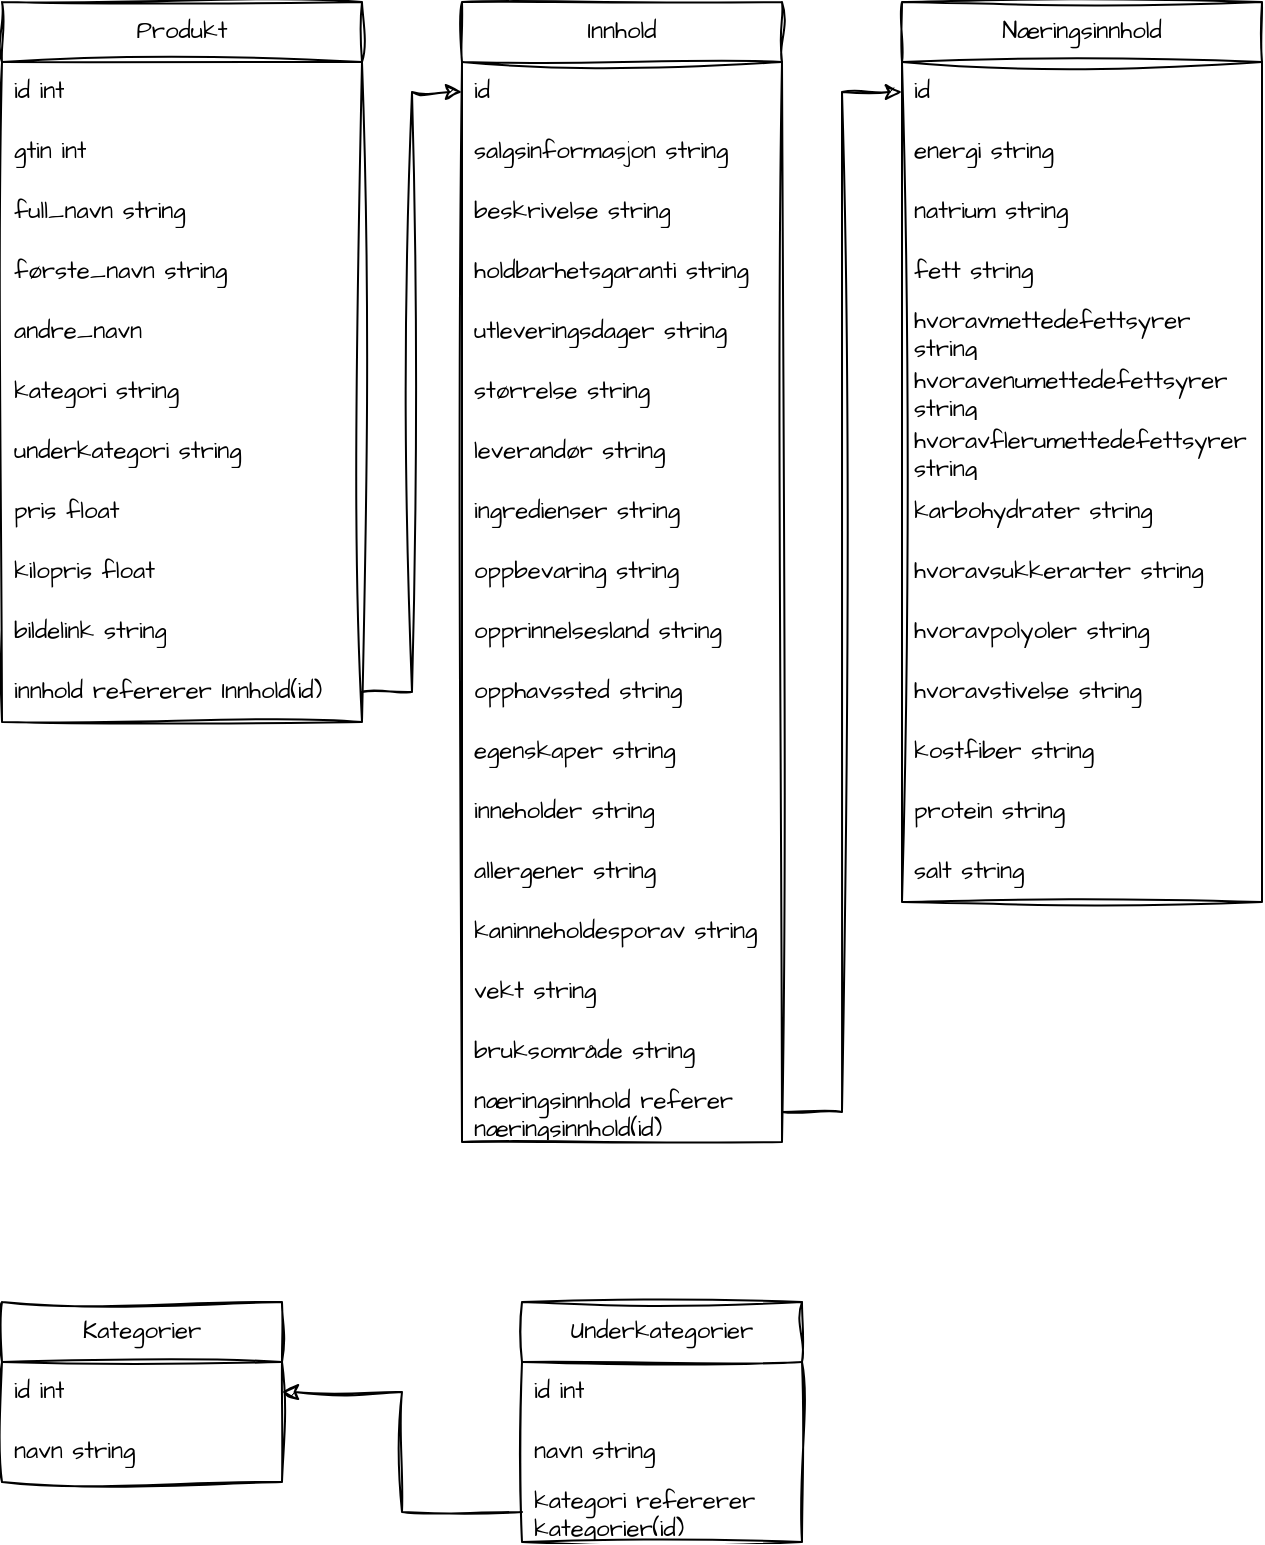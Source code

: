 <mxfile version="24.4.4" type="github">
  <diagram name="Page-1" id="efa7a0a1-bf9b-a30e-e6df-94a7791c09e9">
    <mxGraphModel dx="526" dy="464" grid="1" gridSize="10" guides="1" tooltips="1" connect="1" arrows="1" fold="1" page="1" pageScale="1" pageWidth="826" pageHeight="1169" background="none" math="0" shadow="0">
      <root>
        <mxCell id="0" />
        <mxCell id="1" parent="0" />
        <mxCell id="G_RYB-awDhVoRf4_5wRh-167" value="Produkt" style="swimlane;fontStyle=0;childLayout=stackLayout;horizontal=1;startSize=30;horizontalStack=0;resizeParent=1;resizeParentMax=0;resizeLast=0;collapsible=1;marginBottom=0;whiteSpace=wrap;html=1;sketch=1;hachureGap=4;jiggle=2;curveFitting=1;fontFamily=Architects Daughter;fontSource=https%3A%2F%2Ffonts.googleapis.com%2Fcss%3Ffamily%3DArchitects%2BDaughter;" parent="1" vertex="1">
          <mxGeometry x="100" y="120" width="180" height="360" as="geometry" />
        </mxCell>
        <mxCell id="4CKtyaNTUWwEJNOdCo02-1" value="id int" style="text;strokeColor=none;fillColor=none;align=left;verticalAlign=middle;spacingLeft=4;spacingRight=4;overflow=hidden;points=[[0,0.5],[1,0.5]];portConstraint=eastwest;rotatable=0;whiteSpace=wrap;html=1;fontFamily=Architects Daughter;fontSource=https%3A%2F%2Ffonts.googleapis.com%2Fcss%3Ffamily%3DArchitects%2BDaughter;" vertex="1" parent="G_RYB-awDhVoRf4_5wRh-167">
          <mxGeometry y="30" width="180" height="30" as="geometry" />
        </mxCell>
        <mxCell id="G_RYB-awDhVoRf4_5wRh-168" value="gtin int" style="text;strokeColor=none;fillColor=none;align=left;verticalAlign=middle;spacingLeft=4;spacingRight=4;overflow=hidden;points=[[0,0.5],[1,0.5]];portConstraint=eastwest;rotatable=0;whiteSpace=wrap;html=1;fontFamily=Architects Daughter;fontSource=https%3A%2F%2Ffonts.googleapis.com%2Fcss%3Ffamily%3DArchitects%2BDaughter;" parent="G_RYB-awDhVoRf4_5wRh-167" vertex="1">
          <mxGeometry y="60" width="180" height="30" as="geometry" />
        </mxCell>
        <mxCell id="4CKtyaNTUWwEJNOdCo02-3" value="full_navn string" style="text;strokeColor=none;fillColor=none;align=left;verticalAlign=middle;spacingLeft=4;spacingRight=4;overflow=hidden;points=[[0,0.5],[1,0.5]];portConstraint=eastwest;rotatable=0;whiteSpace=wrap;html=1;fontFamily=Architects Daughter;fontSource=https%3A%2F%2Ffonts.googleapis.com%2Fcss%3Ffamily%3DArchitects%2BDaughter;" vertex="1" parent="G_RYB-awDhVoRf4_5wRh-167">
          <mxGeometry y="90" width="180" height="30" as="geometry" />
        </mxCell>
        <mxCell id="4CKtyaNTUWwEJNOdCo02-2" value="første_navn string" style="text;strokeColor=none;fillColor=none;align=left;verticalAlign=middle;spacingLeft=4;spacingRight=4;overflow=hidden;points=[[0,0.5],[1,0.5]];portConstraint=eastwest;rotatable=0;whiteSpace=wrap;html=1;fontFamily=Architects Daughter;fontSource=https%3A%2F%2Ffonts.googleapis.com%2Fcss%3Ffamily%3DArchitects%2BDaughter;" vertex="1" parent="G_RYB-awDhVoRf4_5wRh-167">
          <mxGeometry y="120" width="180" height="30" as="geometry" />
        </mxCell>
        <mxCell id="G_RYB-awDhVoRf4_5wRh-169" value="andre_navn" style="text;strokeColor=none;fillColor=none;align=left;verticalAlign=middle;spacingLeft=4;spacingRight=4;overflow=hidden;points=[[0,0.5],[1,0.5]];portConstraint=eastwest;rotatable=0;whiteSpace=wrap;html=1;fontFamily=Architects Daughter;fontSource=https%3A%2F%2Ffonts.googleapis.com%2Fcss%3Ffamily%3DArchitects%2BDaughter;" parent="G_RYB-awDhVoRf4_5wRh-167" vertex="1">
          <mxGeometry y="150" width="180" height="30" as="geometry" />
        </mxCell>
        <mxCell id="G_RYB-awDhVoRf4_5wRh-170" value="kategori string" style="text;strokeColor=none;fillColor=none;align=left;verticalAlign=middle;spacingLeft=4;spacingRight=4;overflow=hidden;points=[[0,0.5],[1,0.5]];portConstraint=eastwest;rotatable=0;whiteSpace=wrap;html=1;fontFamily=Architects Daughter;fontSource=https%3A%2F%2Ffonts.googleapis.com%2Fcss%3Ffamily%3DArchitects%2BDaughter;" parent="G_RYB-awDhVoRf4_5wRh-167" vertex="1">
          <mxGeometry y="180" width="180" height="30" as="geometry" />
        </mxCell>
        <mxCell id="G_RYB-awDhVoRf4_5wRh-171" value="underkategori string" style="text;strokeColor=none;fillColor=none;align=left;verticalAlign=middle;spacingLeft=4;spacingRight=4;overflow=hidden;points=[[0,0.5],[1,0.5]];portConstraint=eastwest;rotatable=0;whiteSpace=wrap;html=1;fontFamily=Architects Daughter;fontSource=https%3A%2F%2Ffonts.googleapis.com%2Fcss%3Ffamily%3DArchitects%2BDaughter;" parent="G_RYB-awDhVoRf4_5wRh-167" vertex="1">
          <mxGeometry y="210" width="180" height="30" as="geometry" />
        </mxCell>
        <mxCell id="G_RYB-awDhVoRf4_5wRh-172" value="pris float" style="text;strokeColor=none;fillColor=none;align=left;verticalAlign=middle;spacingLeft=4;spacingRight=4;overflow=hidden;points=[[0,0.5],[1,0.5]];portConstraint=eastwest;rotatable=0;whiteSpace=wrap;html=1;fontFamily=Architects Daughter;fontSource=https%3A%2F%2Ffonts.googleapis.com%2Fcss%3Ffamily%3DArchitects%2BDaughter;" parent="G_RYB-awDhVoRf4_5wRh-167" vertex="1">
          <mxGeometry y="240" width="180" height="30" as="geometry" />
        </mxCell>
        <mxCell id="G_RYB-awDhVoRf4_5wRh-173" value="kilopris float" style="text;strokeColor=none;fillColor=none;align=left;verticalAlign=middle;spacingLeft=4;spacingRight=4;overflow=hidden;points=[[0,0.5],[1,0.5]];portConstraint=eastwest;rotatable=0;whiteSpace=wrap;html=1;fontFamily=Architects Daughter;fontSource=https%3A%2F%2Ffonts.googleapis.com%2Fcss%3Ffamily%3DArchitects%2BDaughter;" parent="G_RYB-awDhVoRf4_5wRh-167" vertex="1">
          <mxGeometry y="270" width="180" height="30" as="geometry" />
        </mxCell>
        <mxCell id="G_RYB-awDhVoRf4_5wRh-174" value="bildelink string" style="text;strokeColor=none;fillColor=none;align=left;verticalAlign=middle;spacingLeft=4;spacingRight=4;overflow=hidden;points=[[0,0.5],[1,0.5]];portConstraint=eastwest;rotatable=0;whiteSpace=wrap;html=1;fontFamily=Architects Daughter;fontSource=https%3A%2F%2Ffonts.googleapis.com%2Fcss%3Ffamily%3DArchitects%2BDaughter;" parent="G_RYB-awDhVoRf4_5wRh-167" vertex="1">
          <mxGeometry y="300" width="180" height="30" as="geometry" />
        </mxCell>
        <mxCell id="G_RYB-awDhVoRf4_5wRh-175" value="innhold refererer Innhold(id)" style="text;strokeColor=none;fillColor=none;align=left;verticalAlign=middle;spacingLeft=4;spacingRight=4;overflow=hidden;points=[[0,0.5],[1,0.5]];portConstraint=eastwest;rotatable=0;whiteSpace=wrap;html=1;fontFamily=Architects Daughter;fontSource=https%3A%2F%2Ffonts.googleapis.com%2Fcss%3Ffamily%3DArchitects%2BDaughter;" parent="G_RYB-awDhVoRf4_5wRh-167" vertex="1">
          <mxGeometry y="330" width="180" height="30" as="geometry" />
        </mxCell>
        <mxCell id="G_RYB-awDhVoRf4_5wRh-176" value="Innhold" style="swimlane;fontStyle=0;childLayout=stackLayout;horizontal=1;startSize=30;horizontalStack=0;resizeParent=1;resizeParentMax=0;resizeLast=0;collapsible=1;marginBottom=0;whiteSpace=wrap;html=1;sketch=1;hachureGap=4;jiggle=2;curveFitting=1;fontFamily=Architects Daughter;fontSource=https%3A%2F%2Ffonts.googleapis.com%2Fcss%3Ffamily%3DArchitects%2BDaughter;" parent="1" vertex="1">
          <mxGeometry x="330" y="120" width="160" height="570" as="geometry" />
        </mxCell>
        <mxCell id="G_RYB-awDhVoRf4_5wRh-177" value="id" style="text;strokeColor=none;fillColor=none;align=left;verticalAlign=middle;spacingLeft=4;spacingRight=4;overflow=hidden;points=[[0,0.5],[1,0.5]];portConstraint=eastwest;rotatable=0;whiteSpace=wrap;html=1;fontFamily=Architects Daughter;fontSource=https%3A%2F%2Ffonts.googleapis.com%2Fcss%3Ffamily%3DArchitects%2BDaughter;" parent="G_RYB-awDhVoRf4_5wRh-176" vertex="1">
          <mxGeometry y="30" width="160" height="30" as="geometry" />
        </mxCell>
        <mxCell id="G_RYB-awDhVoRf4_5wRh-178" value="salgsinformasjon string" style="text;strokeColor=none;fillColor=none;align=left;verticalAlign=middle;spacingLeft=4;spacingRight=4;overflow=hidden;points=[[0,0.5],[1,0.5]];portConstraint=eastwest;rotatable=0;whiteSpace=wrap;html=1;fontFamily=Architects Daughter;fontSource=https%3A%2F%2Ffonts.googleapis.com%2Fcss%3Ffamily%3DArchitects%2BDaughter;" parent="G_RYB-awDhVoRf4_5wRh-176" vertex="1">
          <mxGeometry y="60" width="160" height="30" as="geometry" />
        </mxCell>
        <mxCell id="G_RYB-awDhVoRf4_5wRh-179" value="beskrivelse string" style="text;strokeColor=none;fillColor=none;align=left;verticalAlign=middle;spacingLeft=4;spacingRight=4;overflow=hidden;points=[[0,0.5],[1,0.5]];portConstraint=eastwest;rotatable=0;whiteSpace=wrap;html=1;fontFamily=Architects Daughter;fontSource=https%3A%2F%2Ffonts.googleapis.com%2Fcss%3Ffamily%3DArchitects%2BDaughter;" parent="G_RYB-awDhVoRf4_5wRh-176" vertex="1">
          <mxGeometry y="90" width="160" height="30" as="geometry" />
        </mxCell>
        <mxCell id="G_RYB-awDhVoRf4_5wRh-180" value="holdbarhetsgaranti string" style="text;strokeColor=none;fillColor=none;align=left;verticalAlign=middle;spacingLeft=4;spacingRight=4;overflow=hidden;points=[[0,0.5],[1,0.5]];portConstraint=eastwest;rotatable=0;whiteSpace=wrap;html=1;fontFamily=Architects Daughter;fontSource=https%3A%2F%2Ffonts.googleapis.com%2Fcss%3Ffamily%3DArchitects%2BDaughter;" parent="G_RYB-awDhVoRf4_5wRh-176" vertex="1">
          <mxGeometry y="120" width="160" height="30" as="geometry" />
        </mxCell>
        <mxCell id="G_RYB-awDhVoRf4_5wRh-181" value="utleveringsdager string" style="text;strokeColor=none;fillColor=none;align=left;verticalAlign=middle;spacingLeft=4;spacingRight=4;overflow=hidden;points=[[0,0.5],[1,0.5]];portConstraint=eastwest;rotatable=0;whiteSpace=wrap;html=1;fontFamily=Architects Daughter;fontSource=https%3A%2F%2Ffonts.googleapis.com%2Fcss%3Ffamily%3DArchitects%2BDaughter;" parent="G_RYB-awDhVoRf4_5wRh-176" vertex="1">
          <mxGeometry y="150" width="160" height="30" as="geometry" />
        </mxCell>
        <mxCell id="G_RYB-awDhVoRf4_5wRh-182" value="størrelse string" style="text;strokeColor=none;fillColor=none;align=left;verticalAlign=middle;spacingLeft=4;spacingRight=4;overflow=hidden;points=[[0,0.5],[1,0.5]];portConstraint=eastwest;rotatable=0;whiteSpace=wrap;html=1;fontFamily=Architects Daughter;fontSource=https%3A%2F%2Ffonts.googleapis.com%2Fcss%3Ffamily%3DArchitects%2BDaughter;" parent="G_RYB-awDhVoRf4_5wRh-176" vertex="1">
          <mxGeometry y="180" width="160" height="30" as="geometry" />
        </mxCell>
        <mxCell id="G_RYB-awDhVoRf4_5wRh-183" value="leverandør string" style="text;strokeColor=none;fillColor=none;align=left;verticalAlign=middle;spacingLeft=4;spacingRight=4;overflow=hidden;points=[[0,0.5],[1,0.5]];portConstraint=eastwest;rotatable=0;whiteSpace=wrap;html=1;fontFamily=Architects Daughter;fontSource=https%3A%2F%2Ffonts.googleapis.com%2Fcss%3Ffamily%3DArchitects%2BDaughter;" parent="G_RYB-awDhVoRf4_5wRh-176" vertex="1">
          <mxGeometry y="210" width="160" height="30" as="geometry" />
        </mxCell>
        <mxCell id="G_RYB-awDhVoRf4_5wRh-184" value="ingredienser string" style="text;strokeColor=none;fillColor=none;align=left;verticalAlign=middle;spacingLeft=4;spacingRight=4;overflow=hidden;points=[[0,0.5],[1,0.5]];portConstraint=eastwest;rotatable=0;whiteSpace=wrap;html=1;fontFamily=Architects Daughter;fontSource=https%3A%2F%2Ffonts.googleapis.com%2Fcss%3Ffamily%3DArchitects%2BDaughter;" parent="G_RYB-awDhVoRf4_5wRh-176" vertex="1">
          <mxGeometry y="240" width="160" height="30" as="geometry" />
        </mxCell>
        <mxCell id="G_RYB-awDhVoRf4_5wRh-185" value="oppbevaring string" style="text;strokeColor=none;fillColor=none;align=left;verticalAlign=middle;spacingLeft=4;spacingRight=4;overflow=hidden;points=[[0,0.5],[1,0.5]];portConstraint=eastwest;rotatable=0;whiteSpace=wrap;html=1;fontFamily=Architects Daughter;fontSource=https%3A%2F%2Ffonts.googleapis.com%2Fcss%3Ffamily%3DArchitects%2BDaughter;" parent="G_RYB-awDhVoRf4_5wRh-176" vertex="1">
          <mxGeometry y="270" width="160" height="30" as="geometry" />
        </mxCell>
        <mxCell id="G_RYB-awDhVoRf4_5wRh-186" value="opprinnelsesland string" style="text;strokeColor=none;fillColor=none;align=left;verticalAlign=middle;spacingLeft=4;spacingRight=4;overflow=hidden;points=[[0,0.5],[1,0.5]];portConstraint=eastwest;rotatable=0;whiteSpace=wrap;html=1;fontFamily=Architects Daughter;fontSource=https%3A%2F%2Ffonts.googleapis.com%2Fcss%3Ffamily%3DArchitects%2BDaughter;" parent="G_RYB-awDhVoRf4_5wRh-176" vertex="1">
          <mxGeometry y="300" width="160" height="30" as="geometry" />
        </mxCell>
        <mxCell id="G_RYB-awDhVoRf4_5wRh-187" value="opphavssted string" style="text;strokeColor=none;fillColor=none;align=left;verticalAlign=middle;spacingLeft=4;spacingRight=4;overflow=hidden;points=[[0,0.5],[1,0.5]];portConstraint=eastwest;rotatable=0;whiteSpace=wrap;html=1;fontFamily=Architects Daughter;fontSource=https%3A%2F%2Ffonts.googleapis.com%2Fcss%3Ffamily%3DArchitects%2BDaughter;" parent="G_RYB-awDhVoRf4_5wRh-176" vertex="1">
          <mxGeometry y="330" width="160" height="30" as="geometry" />
        </mxCell>
        <mxCell id="G_RYB-awDhVoRf4_5wRh-188" value="egenskaper string" style="text;strokeColor=none;fillColor=none;align=left;verticalAlign=middle;spacingLeft=4;spacingRight=4;overflow=hidden;points=[[0,0.5],[1,0.5]];portConstraint=eastwest;rotatable=0;whiteSpace=wrap;html=1;fontFamily=Architects Daughter;fontSource=https%3A%2F%2Ffonts.googleapis.com%2Fcss%3Ffamily%3DArchitects%2BDaughter;" parent="G_RYB-awDhVoRf4_5wRh-176" vertex="1">
          <mxGeometry y="360" width="160" height="30" as="geometry" />
        </mxCell>
        <mxCell id="G_RYB-awDhVoRf4_5wRh-189" value="inneholder string" style="text;strokeColor=none;fillColor=none;align=left;verticalAlign=middle;spacingLeft=4;spacingRight=4;overflow=hidden;points=[[0,0.5],[1,0.5]];portConstraint=eastwest;rotatable=0;whiteSpace=wrap;html=1;fontFamily=Architects Daughter;fontSource=https%3A%2F%2Ffonts.googleapis.com%2Fcss%3Ffamily%3DArchitects%2BDaughter;" parent="G_RYB-awDhVoRf4_5wRh-176" vertex="1">
          <mxGeometry y="390" width="160" height="30" as="geometry" />
        </mxCell>
        <mxCell id="G_RYB-awDhVoRf4_5wRh-190" value="allergener string" style="text;strokeColor=none;fillColor=none;align=left;verticalAlign=middle;spacingLeft=4;spacingRight=4;overflow=hidden;points=[[0,0.5],[1,0.5]];portConstraint=eastwest;rotatable=0;whiteSpace=wrap;html=1;fontFamily=Architects Daughter;fontSource=https%3A%2F%2Ffonts.googleapis.com%2Fcss%3Ffamily%3DArchitects%2BDaughter;" parent="G_RYB-awDhVoRf4_5wRh-176" vertex="1">
          <mxGeometry y="420" width="160" height="30" as="geometry" />
        </mxCell>
        <mxCell id="G_RYB-awDhVoRf4_5wRh-191" value="kaninneholdesporav string" style="text;strokeColor=none;fillColor=none;align=left;verticalAlign=middle;spacingLeft=4;spacingRight=4;overflow=hidden;points=[[0,0.5],[1,0.5]];portConstraint=eastwest;rotatable=0;whiteSpace=wrap;html=1;fontFamily=Architects Daughter;fontSource=https%3A%2F%2Ffonts.googleapis.com%2Fcss%3Ffamily%3DArchitects%2BDaughter;" parent="G_RYB-awDhVoRf4_5wRh-176" vertex="1">
          <mxGeometry y="450" width="160" height="30" as="geometry" />
        </mxCell>
        <mxCell id="G_RYB-awDhVoRf4_5wRh-192" value="vekt string" style="text;strokeColor=none;fillColor=none;align=left;verticalAlign=middle;spacingLeft=4;spacingRight=4;overflow=hidden;points=[[0,0.5],[1,0.5]];portConstraint=eastwest;rotatable=0;whiteSpace=wrap;html=1;fontFamily=Architects Daughter;fontSource=https%3A%2F%2Ffonts.googleapis.com%2Fcss%3Ffamily%3DArchitects%2BDaughter;" parent="G_RYB-awDhVoRf4_5wRh-176" vertex="1">
          <mxGeometry y="480" width="160" height="30" as="geometry" />
        </mxCell>
        <mxCell id="G_RYB-awDhVoRf4_5wRh-193" value="bruksområde string" style="text;strokeColor=none;fillColor=none;align=left;verticalAlign=middle;spacingLeft=4;spacingRight=4;overflow=hidden;points=[[0,0.5],[1,0.5]];portConstraint=eastwest;rotatable=0;whiteSpace=wrap;html=1;fontFamily=Architects Daughter;fontSource=https%3A%2F%2Ffonts.googleapis.com%2Fcss%3Ffamily%3DArchitects%2BDaughter;" parent="G_RYB-awDhVoRf4_5wRh-176" vertex="1">
          <mxGeometry y="510" width="160" height="30" as="geometry" />
        </mxCell>
        <mxCell id="G_RYB-awDhVoRf4_5wRh-194" value="næringsinnhold referer næringsinnhold(id)" style="text;strokeColor=none;fillColor=none;align=left;verticalAlign=middle;spacingLeft=4;spacingRight=4;overflow=hidden;points=[[0,0.5],[1,0.5]];portConstraint=eastwest;rotatable=0;whiteSpace=wrap;html=1;fontFamily=Architects Daughter;fontSource=https%3A%2F%2Ffonts.googleapis.com%2Fcss%3Ffamily%3DArchitects%2BDaughter;" parent="G_RYB-awDhVoRf4_5wRh-176" vertex="1">
          <mxGeometry y="540" width="160" height="30" as="geometry" />
        </mxCell>
        <mxCell id="G_RYB-awDhVoRf4_5wRh-195" style="edgeStyle=orthogonalEdgeStyle;rounded=0;sketch=1;hachureGap=4;jiggle=2;curveFitting=1;orthogonalLoop=1;jettySize=auto;html=1;entryX=0;entryY=0.5;entryDx=0;entryDy=0;fontFamily=Architects Daughter;fontSource=https%3A%2F%2Ffonts.googleapis.com%2Fcss%3Ffamily%3DArchitects%2BDaughter;" parent="1" source="G_RYB-awDhVoRf4_5wRh-175" target="G_RYB-awDhVoRf4_5wRh-177" edge="1">
          <mxGeometry relative="1" as="geometry" />
        </mxCell>
        <mxCell id="G_RYB-awDhVoRf4_5wRh-196" value="Næringsinnhold" style="swimlane;fontStyle=0;childLayout=stackLayout;horizontal=1;startSize=30;horizontalStack=0;resizeParent=1;resizeParentMax=0;resizeLast=0;collapsible=1;marginBottom=0;whiteSpace=wrap;html=1;sketch=1;hachureGap=4;jiggle=2;curveFitting=1;fontFamily=Architects Daughter;fontSource=https%3A%2F%2Ffonts.googleapis.com%2Fcss%3Ffamily%3DArchitects%2BDaughter;" parent="1" vertex="1">
          <mxGeometry x="550" y="120" width="180" height="450" as="geometry" />
        </mxCell>
        <mxCell id="G_RYB-awDhVoRf4_5wRh-197" value="id" style="text;strokeColor=none;fillColor=none;align=left;verticalAlign=middle;spacingLeft=4;spacingRight=4;overflow=hidden;points=[[0,0.5],[1,0.5]];portConstraint=eastwest;rotatable=0;whiteSpace=wrap;html=1;fontFamily=Architects Daughter;fontSource=https%3A%2F%2Ffonts.googleapis.com%2Fcss%3Ffamily%3DArchitects%2BDaughter;" parent="G_RYB-awDhVoRf4_5wRh-196" vertex="1">
          <mxGeometry y="30" width="180" height="30" as="geometry" />
        </mxCell>
        <mxCell id="G_RYB-awDhVoRf4_5wRh-198" value="energi string" style="text;strokeColor=none;fillColor=none;align=left;verticalAlign=middle;spacingLeft=4;spacingRight=4;overflow=hidden;points=[[0,0.5],[1,0.5]];portConstraint=eastwest;rotatable=0;whiteSpace=wrap;html=1;fontFamily=Architects Daughter;fontSource=https%3A%2F%2Ffonts.googleapis.com%2Fcss%3Ffamily%3DArchitects%2BDaughter;" parent="G_RYB-awDhVoRf4_5wRh-196" vertex="1">
          <mxGeometry y="60" width="180" height="30" as="geometry" />
        </mxCell>
        <mxCell id="G_RYB-awDhVoRf4_5wRh-199" value="natrium string" style="text;strokeColor=none;fillColor=none;align=left;verticalAlign=middle;spacingLeft=4;spacingRight=4;overflow=hidden;points=[[0,0.5],[1,0.5]];portConstraint=eastwest;rotatable=0;whiteSpace=wrap;html=1;fontFamily=Architects Daughter;fontSource=https%3A%2F%2Ffonts.googleapis.com%2Fcss%3Ffamily%3DArchitects%2BDaughter;" parent="G_RYB-awDhVoRf4_5wRh-196" vertex="1">
          <mxGeometry y="90" width="180" height="30" as="geometry" />
        </mxCell>
        <mxCell id="G_RYB-awDhVoRf4_5wRh-200" value="fett string" style="text;strokeColor=none;fillColor=none;align=left;verticalAlign=middle;spacingLeft=4;spacingRight=4;overflow=hidden;points=[[0,0.5],[1,0.5]];portConstraint=eastwest;rotatable=0;whiteSpace=wrap;html=1;fontFamily=Architects Daughter;fontSource=https%3A%2F%2Ffonts.googleapis.com%2Fcss%3Ffamily%3DArchitects%2BDaughter;" parent="G_RYB-awDhVoRf4_5wRh-196" vertex="1">
          <mxGeometry y="120" width="180" height="30" as="geometry" />
        </mxCell>
        <mxCell id="G_RYB-awDhVoRf4_5wRh-201" value="hvoravmettedefettsyrer string" style="text;strokeColor=none;fillColor=none;align=left;verticalAlign=middle;spacingLeft=4;spacingRight=4;overflow=hidden;points=[[0,0.5],[1,0.5]];portConstraint=eastwest;rotatable=0;whiteSpace=wrap;html=1;fontFamily=Architects Daughter;fontSource=https%3A%2F%2Ffonts.googleapis.com%2Fcss%3Ffamily%3DArchitects%2BDaughter;" parent="G_RYB-awDhVoRf4_5wRh-196" vertex="1">
          <mxGeometry y="150" width="180" height="30" as="geometry" />
        </mxCell>
        <mxCell id="G_RYB-awDhVoRf4_5wRh-202" value="hvoravenumettedefettsyrer string" style="text;strokeColor=none;fillColor=none;align=left;verticalAlign=middle;spacingLeft=4;spacingRight=4;overflow=hidden;points=[[0,0.5],[1,0.5]];portConstraint=eastwest;rotatable=0;whiteSpace=wrap;html=1;fontFamily=Architects Daughter;fontSource=https%3A%2F%2Ffonts.googleapis.com%2Fcss%3Ffamily%3DArchitects%2BDaughter;" parent="G_RYB-awDhVoRf4_5wRh-196" vertex="1">
          <mxGeometry y="180" width="180" height="30" as="geometry" />
        </mxCell>
        <mxCell id="G_RYB-awDhVoRf4_5wRh-203" value="hvoravflerumettedefettsyrer string" style="text;strokeColor=none;fillColor=none;align=left;verticalAlign=middle;spacingLeft=4;spacingRight=4;overflow=hidden;points=[[0,0.5],[1,0.5]];portConstraint=eastwest;rotatable=0;whiteSpace=wrap;html=1;fontFamily=Architects Daughter;fontSource=https%3A%2F%2Ffonts.googleapis.com%2Fcss%3Ffamily%3DArchitects%2BDaughter;" parent="G_RYB-awDhVoRf4_5wRh-196" vertex="1">
          <mxGeometry y="210" width="180" height="30" as="geometry" />
        </mxCell>
        <mxCell id="G_RYB-awDhVoRf4_5wRh-204" value="karbohydrater string" style="text;strokeColor=none;fillColor=none;align=left;verticalAlign=middle;spacingLeft=4;spacingRight=4;overflow=hidden;points=[[0,0.5],[1,0.5]];portConstraint=eastwest;rotatable=0;whiteSpace=wrap;html=1;fontFamily=Architects Daughter;fontSource=https%3A%2F%2Ffonts.googleapis.com%2Fcss%3Ffamily%3DArchitects%2BDaughter;" parent="G_RYB-awDhVoRf4_5wRh-196" vertex="1">
          <mxGeometry y="240" width="180" height="30" as="geometry" />
        </mxCell>
        <mxCell id="G_RYB-awDhVoRf4_5wRh-205" value="hvoravsukkerarter string" style="text;strokeColor=none;fillColor=none;align=left;verticalAlign=middle;spacingLeft=4;spacingRight=4;overflow=hidden;points=[[0,0.5],[1,0.5]];portConstraint=eastwest;rotatable=0;whiteSpace=wrap;html=1;fontFamily=Architects Daughter;fontSource=https%3A%2F%2Ffonts.googleapis.com%2Fcss%3Ffamily%3DArchitects%2BDaughter;" parent="G_RYB-awDhVoRf4_5wRh-196" vertex="1">
          <mxGeometry y="270" width="180" height="30" as="geometry" />
        </mxCell>
        <mxCell id="G_RYB-awDhVoRf4_5wRh-206" value="hvoravpolyoler string" style="text;strokeColor=none;fillColor=none;align=left;verticalAlign=middle;spacingLeft=4;spacingRight=4;overflow=hidden;points=[[0,0.5],[1,0.5]];portConstraint=eastwest;rotatable=0;whiteSpace=wrap;html=1;fontFamily=Architects Daughter;fontSource=https%3A%2F%2Ffonts.googleapis.com%2Fcss%3Ffamily%3DArchitects%2BDaughter;" parent="G_RYB-awDhVoRf4_5wRh-196" vertex="1">
          <mxGeometry y="300" width="180" height="30" as="geometry" />
        </mxCell>
        <mxCell id="G_RYB-awDhVoRf4_5wRh-207" value="hvoravstivelse string" style="text;strokeColor=none;fillColor=none;align=left;verticalAlign=middle;spacingLeft=4;spacingRight=4;overflow=hidden;points=[[0,0.5],[1,0.5]];portConstraint=eastwest;rotatable=0;whiteSpace=wrap;html=1;fontFamily=Architects Daughter;fontSource=https%3A%2F%2Ffonts.googleapis.com%2Fcss%3Ffamily%3DArchitects%2BDaughter;" parent="G_RYB-awDhVoRf4_5wRh-196" vertex="1">
          <mxGeometry y="330" width="180" height="30" as="geometry" />
        </mxCell>
        <mxCell id="G_RYB-awDhVoRf4_5wRh-208" value="kostfiber string" style="text;strokeColor=none;fillColor=none;align=left;verticalAlign=middle;spacingLeft=4;spacingRight=4;overflow=hidden;points=[[0,0.5],[1,0.5]];portConstraint=eastwest;rotatable=0;whiteSpace=wrap;html=1;fontFamily=Architects Daughter;fontSource=https%3A%2F%2Ffonts.googleapis.com%2Fcss%3Ffamily%3DArchitects%2BDaughter;" parent="G_RYB-awDhVoRf4_5wRh-196" vertex="1">
          <mxGeometry y="360" width="180" height="30" as="geometry" />
        </mxCell>
        <mxCell id="G_RYB-awDhVoRf4_5wRh-209" value="protein string" style="text;strokeColor=none;fillColor=none;align=left;verticalAlign=middle;spacingLeft=4;spacingRight=4;overflow=hidden;points=[[0,0.5],[1,0.5]];portConstraint=eastwest;rotatable=0;whiteSpace=wrap;html=1;fontFamily=Architects Daughter;fontSource=https%3A%2F%2Ffonts.googleapis.com%2Fcss%3Ffamily%3DArchitects%2BDaughter;" parent="G_RYB-awDhVoRf4_5wRh-196" vertex="1">
          <mxGeometry y="390" width="180" height="30" as="geometry" />
        </mxCell>
        <mxCell id="G_RYB-awDhVoRf4_5wRh-210" value="salt string" style="text;strokeColor=none;fillColor=none;align=left;verticalAlign=middle;spacingLeft=4;spacingRight=4;overflow=hidden;points=[[0,0.5],[1,0.5]];portConstraint=eastwest;rotatable=0;whiteSpace=wrap;html=1;fontFamily=Architects Daughter;fontSource=https%3A%2F%2Ffonts.googleapis.com%2Fcss%3Ffamily%3DArchitects%2BDaughter;" parent="G_RYB-awDhVoRf4_5wRh-196" vertex="1">
          <mxGeometry y="420" width="180" height="30" as="geometry" />
        </mxCell>
        <mxCell id="G_RYB-awDhVoRf4_5wRh-211" style="edgeStyle=orthogonalEdgeStyle;rounded=0;sketch=1;hachureGap=4;jiggle=2;curveFitting=1;orthogonalLoop=1;jettySize=auto;html=1;entryX=0;entryY=0.5;entryDx=0;entryDy=0;fontFamily=Architects Daughter;fontSource=https%3A%2F%2Ffonts.googleapis.com%2Fcss%3Ffamily%3DArchitects%2BDaughter;" parent="1" source="G_RYB-awDhVoRf4_5wRh-194" target="G_RYB-awDhVoRf4_5wRh-197" edge="1">
          <mxGeometry relative="1" as="geometry" />
        </mxCell>
        <mxCell id="G_RYB-awDhVoRf4_5wRh-212" value="Kategorier" style="swimlane;fontStyle=0;childLayout=stackLayout;horizontal=1;startSize=30;horizontalStack=0;resizeParent=1;resizeParentMax=0;resizeLast=0;collapsible=1;marginBottom=0;whiteSpace=wrap;html=1;sketch=1;hachureGap=4;jiggle=2;curveFitting=1;fontFamily=Architects Daughter;fontSource=https%3A%2F%2Ffonts.googleapis.com%2Fcss%3Ffamily%3DArchitects%2BDaughter;" parent="1" vertex="1">
          <mxGeometry x="100" y="770" width="140" height="90" as="geometry" />
        </mxCell>
        <mxCell id="G_RYB-awDhVoRf4_5wRh-213" value="id int" style="text;strokeColor=none;fillColor=none;align=left;verticalAlign=middle;spacingLeft=4;spacingRight=4;overflow=hidden;points=[[0,0.5],[1,0.5]];portConstraint=eastwest;rotatable=0;whiteSpace=wrap;html=1;fontFamily=Architects Daughter;fontSource=https%3A%2F%2Ffonts.googleapis.com%2Fcss%3Ffamily%3DArchitects%2BDaughter;" parent="G_RYB-awDhVoRf4_5wRh-212" vertex="1">
          <mxGeometry y="30" width="140" height="30" as="geometry" />
        </mxCell>
        <mxCell id="G_RYB-awDhVoRf4_5wRh-214" value="navn string" style="text;strokeColor=none;fillColor=none;align=left;verticalAlign=middle;spacingLeft=4;spacingRight=4;overflow=hidden;points=[[0,0.5],[1,0.5]];portConstraint=eastwest;rotatable=0;whiteSpace=wrap;html=1;fontFamily=Architects Daughter;fontSource=https%3A%2F%2Ffonts.googleapis.com%2Fcss%3Ffamily%3DArchitects%2BDaughter;" parent="G_RYB-awDhVoRf4_5wRh-212" vertex="1">
          <mxGeometry y="60" width="140" height="30" as="geometry" />
        </mxCell>
        <mxCell id="G_RYB-awDhVoRf4_5wRh-215" value="Underkategorier" style="swimlane;fontStyle=0;childLayout=stackLayout;horizontal=1;startSize=30;horizontalStack=0;resizeParent=1;resizeParentMax=0;resizeLast=0;collapsible=1;marginBottom=0;whiteSpace=wrap;html=1;sketch=1;hachureGap=4;jiggle=2;curveFitting=1;fontFamily=Architects Daughter;fontSource=https%3A%2F%2Ffonts.googleapis.com%2Fcss%3Ffamily%3DArchitects%2BDaughter;" parent="1" vertex="1">
          <mxGeometry x="360" y="770" width="140" height="120" as="geometry" />
        </mxCell>
        <mxCell id="G_RYB-awDhVoRf4_5wRh-216" value="id int" style="text;strokeColor=none;fillColor=none;align=left;verticalAlign=middle;spacingLeft=4;spacingRight=4;overflow=hidden;points=[[0,0.5],[1,0.5]];portConstraint=eastwest;rotatable=0;whiteSpace=wrap;html=1;fontFamily=Architects Daughter;fontSource=https%3A%2F%2Ffonts.googleapis.com%2Fcss%3Ffamily%3DArchitects%2BDaughter;" parent="G_RYB-awDhVoRf4_5wRh-215" vertex="1">
          <mxGeometry y="30" width="140" height="30" as="geometry" />
        </mxCell>
        <mxCell id="G_RYB-awDhVoRf4_5wRh-217" value="navn string" style="text;strokeColor=none;fillColor=none;align=left;verticalAlign=middle;spacingLeft=4;spacingRight=4;overflow=hidden;points=[[0,0.5],[1,0.5]];portConstraint=eastwest;rotatable=0;whiteSpace=wrap;html=1;fontFamily=Architects Daughter;fontSource=https%3A%2F%2Ffonts.googleapis.com%2Fcss%3Ffamily%3DArchitects%2BDaughter;" parent="G_RYB-awDhVoRf4_5wRh-215" vertex="1">
          <mxGeometry y="60" width="140" height="30" as="geometry" />
        </mxCell>
        <mxCell id="G_RYB-awDhVoRf4_5wRh-218" value="kategori refererer kategorier(id)" style="text;strokeColor=none;fillColor=none;align=left;verticalAlign=middle;spacingLeft=4;spacingRight=4;overflow=hidden;points=[[0,0.5],[1,0.5]];portConstraint=eastwest;rotatable=0;whiteSpace=wrap;html=1;fontFamily=Architects Daughter;fontSource=https%3A%2F%2Ffonts.googleapis.com%2Fcss%3Ffamily%3DArchitects%2BDaughter;" parent="G_RYB-awDhVoRf4_5wRh-215" vertex="1">
          <mxGeometry y="90" width="140" height="30" as="geometry" />
        </mxCell>
        <mxCell id="G_RYB-awDhVoRf4_5wRh-219" style="edgeStyle=orthogonalEdgeStyle;rounded=0;sketch=1;hachureGap=4;jiggle=2;curveFitting=1;orthogonalLoop=1;jettySize=auto;html=1;entryX=1;entryY=0.5;entryDx=0;entryDy=0;fontFamily=Architects Daughter;fontSource=https%3A%2F%2Ffonts.googleapis.com%2Fcss%3Ffamily%3DArchitects%2BDaughter;" parent="1" source="G_RYB-awDhVoRf4_5wRh-218" target="G_RYB-awDhVoRf4_5wRh-213" edge="1">
          <mxGeometry relative="1" as="geometry" />
        </mxCell>
      </root>
    </mxGraphModel>
  </diagram>
</mxfile>
